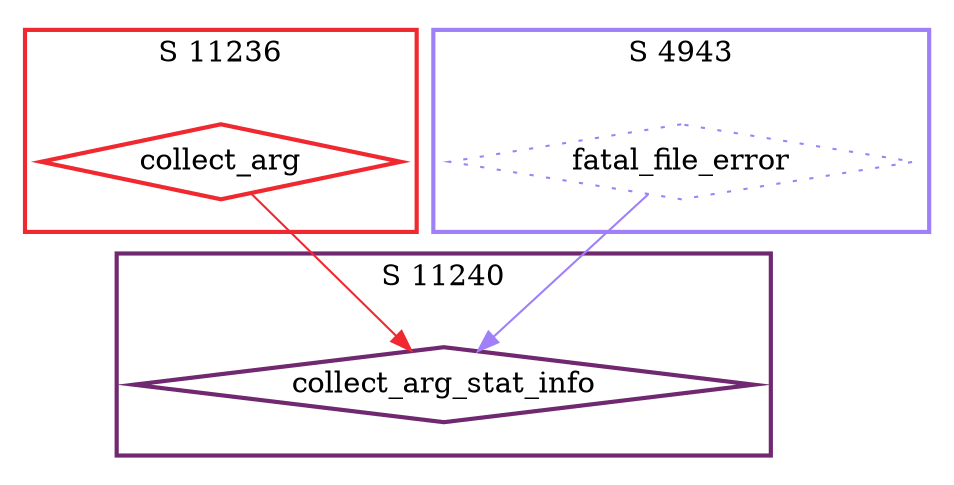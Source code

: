 digraph G {
  ratio=0.500000;
  "UV collect_arg (11236)" [shape=diamond, label="collect_arg",
                            color="#F02830", style=bold];
  "UV collect_arg_stat_info (11240)" [shape=diamond,
                                      label="collect_arg_stat_info",
                                      color="#702870", style=bold];
  "UV fatal_file_error (4943)" [shape=diamond, label="fatal_file_error",
                                color="#A080F8", style=dotted];
  
  subgraph cluster_4943 { label="S 4943";
    color="#A080F8";
    style=bold;
    "UV fatal_file_error (4943)"; };
  subgraph cluster_11240 { label="S 11240";
    color="#702870";
    style=bold;
    "UV collect_arg_stat_info (11240)"; };
  subgraph cluster_11236 { label="S 11236";
    color="#F02830";
    style=bold;
    "UV collect_arg (11236)"; };
  
  "UV collect_arg (11236)" -> "UV collect_arg_stat_info (11240)" [color="#F02830"];
  "UV fatal_file_error (4943)" -> "UV collect_arg_stat_info (11240)" [
  color="#A080F8"];
  
  }